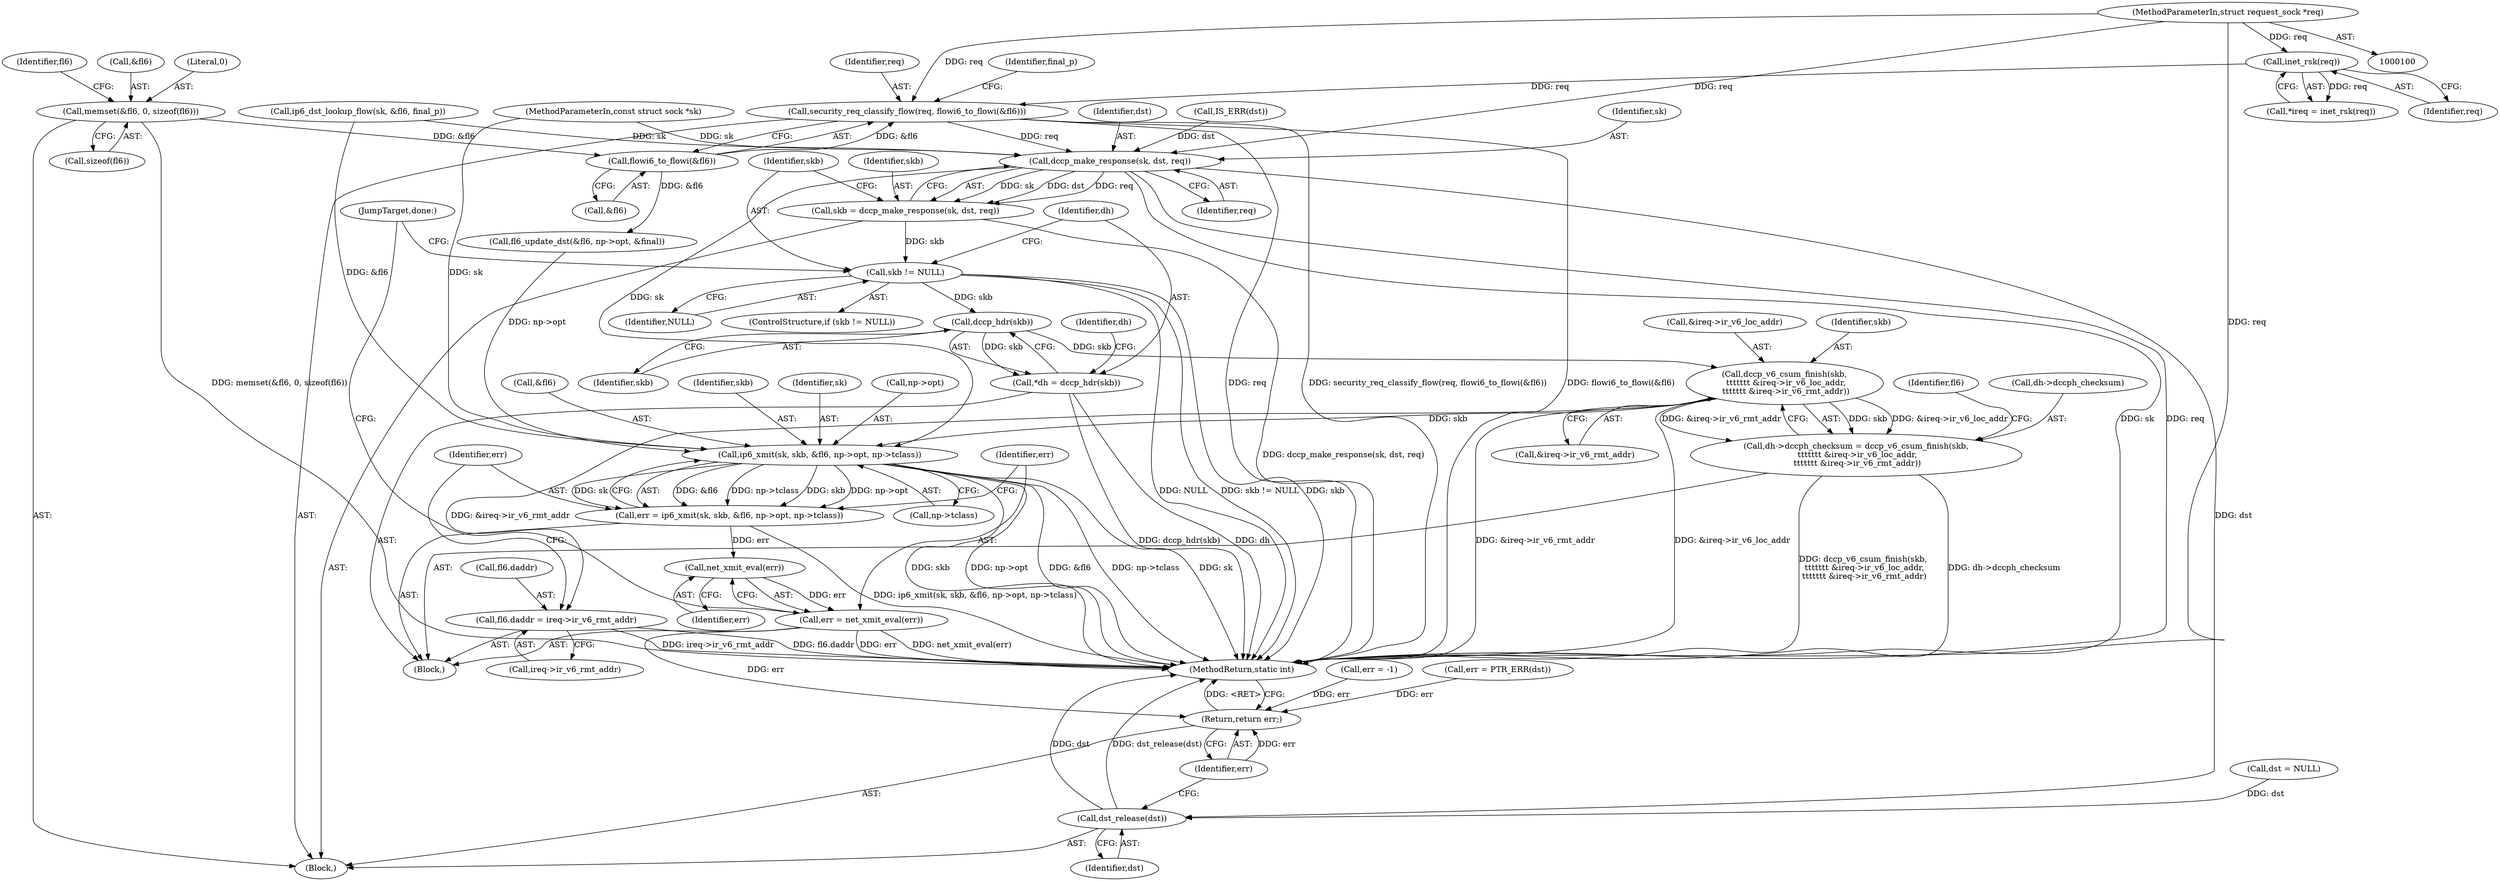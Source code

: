 digraph "1_linux_45f6fad84cc305103b28d73482b344d7f5b76f39_1@pointer" {
"1000176" [label="(Call,security_req_classify_flow(req, flowi6_to_flowi(&fl6)))"];
"1000107" [label="(Call,inet_rsk(req))"];
"1000102" [label="(MethodParameterIn,struct request_sock *req)"];
"1000178" [label="(Call,flowi6_to_flowi(&fl6))"];
"1000124" [label="(Call,memset(&fl6, 0, sizeof(fl6)))"];
"1000212" [label="(Call,dccp_make_response(sk, dst, req))"];
"1000210" [label="(Call,skb = dccp_make_response(sk, dst, req))"];
"1000217" [label="(Call,skb != NULL)"];
"1000224" [label="(Call,dccp_hdr(skb))"];
"1000222" [label="(Call,*dh = dccp_hdr(skb))"];
"1000230" [label="(Call,dccp_v6_csum_finish(skb,\n \t\t\t\t\t\t\t &ireq->ir_v6_loc_addr,\n \t\t\t\t\t\t\t &ireq->ir_v6_rmt_addr))"];
"1000226" [label="(Call,dh->dccph_checksum = dccp_v6_csum_finish(skb,\n \t\t\t\t\t\t\t &ireq->ir_v6_loc_addr,\n \t\t\t\t\t\t\t &ireq->ir_v6_rmt_addr))"];
"1000240" [label="(Call,fl6.daddr = ireq->ir_v6_rmt_addr)"];
"1000249" [label="(Call,ip6_xmit(sk, skb, &fl6, np->opt, np->tclass))"];
"1000247" [label="(Call,err = ip6_xmit(sk, skb, &fl6, np->opt, np->tclass))"];
"1000262" [label="(Call,net_xmit_eval(err))"];
"1000260" [label="(Call,err = net_xmit_eval(err))"];
"1000267" [label="(Return,return err;)"];
"1000265" [label="(Call,dst_release(dst))"];
"1000182" [label="(Identifier,final_p)"];
"1000242" [label="(Identifier,fl6)"];
"1000250" [label="(Identifier,sk)"];
"1000224" [label="(Call,dccp_hdr(skb))"];
"1000128" [label="(Call,sizeof(fl6))"];
"1000220" [label="(Block,)"];
"1000247" [label="(Call,err = ip6_xmit(sk, skb, &fl6, np->opt, np->tclass))"];
"1000267" [label="(Return,return err;)"];
"1000257" [label="(Call,np->tclass)"];
"1000232" [label="(Call,&ireq->ir_v6_loc_addr)"];
"1000177" [label="(Identifier,req)"];
"1000212" [label="(Call,dccp_make_response(sk, dst, req))"];
"1000223" [label="(Identifier,dh)"];
"1000252" [label="(Call,&fl6)"];
"1000215" [label="(Identifier,req)"];
"1000249" [label="(Call,ip6_xmit(sk, skb, &fl6, np->opt, np->tclass))"];
"1000222" [label="(Call,*dh = dccp_hdr(skb))"];
"1000206" [label="(Call,dst = NULL)"];
"1000225" [label="(Identifier,skb)"];
"1000248" [label="(Identifier,err)"];
"1000213" [label="(Identifier,sk)"];
"1000210" [label="(Call,skb = dccp_make_response(sk, dst, req))"];
"1000251" [label="(Identifier,skb)"];
"1000219" [label="(Identifier,NULL)"];
"1000101" [label="(MethodParameterIn,const struct sock *sk)"];
"1000119" [label="(Call,err = -1)"];
"1000108" [label="(Identifier,req)"];
"1000214" [label="(Identifier,dst)"];
"1000216" [label="(ControlStructure,if (skb != NULL))"];
"1000264" [label="(JumpTarget,done:)"];
"1000230" [label="(Call,dccp_v6_csum_finish(skb,\n \t\t\t\t\t\t\t &ireq->ir_v6_loc_addr,\n \t\t\t\t\t\t\t &ireq->ir_v6_rmt_addr))"];
"1000211" [label="(Identifier,skb)"];
"1000124" [label="(Call,memset(&fl6, 0, sizeof(fl6)))"];
"1000183" [label="(Call,fl6_update_dst(&fl6, np->opt, &final))"];
"1000178" [label="(Call,flowi6_to_flowi(&fl6))"];
"1000217" [label="(Call,skb != NULL)"];
"1000240" [label="(Call,fl6.daddr = ireq->ir_v6_rmt_addr)"];
"1000266" [label="(Identifier,dst)"];
"1000107" [label="(Call,inet_rsk(req))"];
"1000125" [label="(Call,&fl6)"];
"1000127" [label="(Literal,0)"];
"1000265" [label="(Call,dst_release(dst))"];
"1000103" [label="(Block,)"];
"1000102" [label="(MethodParameterIn,struct request_sock *req)"];
"1000228" [label="(Identifier,dh)"];
"1000202" [label="(Call,err = PTR_ERR(dst))"];
"1000269" [label="(MethodReturn,static int)"];
"1000244" [label="(Call,ireq->ir_v6_rmt_addr)"];
"1000241" [label="(Call,fl6.daddr)"];
"1000268" [label="(Identifier,err)"];
"1000179" [label="(Call,&fl6)"];
"1000226" [label="(Call,dh->dccph_checksum = dccp_v6_csum_finish(skb,\n \t\t\t\t\t\t\t &ireq->ir_v6_loc_addr,\n \t\t\t\t\t\t\t &ireq->ir_v6_rmt_addr))"];
"1000176" [label="(Call,security_req_classify_flow(req, flowi6_to_flowi(&fl6)))"];
"1000263" [label="(Identifier,err)"];
"1000132" [label="(Identifier,fl6)"];
"1000261" [label="(Identifier,err)"];
"1000231" [label="(Identifier,skb)"];
"1000260" [label="(Call,err = net_xmit_eval(err))"];
"1000218" [label="(Identifier,skb)"];
"1000105" [label="(Call,*ireq = inet_rsk(req))"];
"1000199" [label="(Call,IS_ERR(dst))"];
"1000193" [label="(Call,ip6_dst_lookup_flow(sk, &fl6, final_p))"];
"1000236" [label="(Call,&ireq->ir_v6_rmt_addr)"];
"1000262" [label="(Call,net_xmit_eval(err))"];
"1000227" [label="(Call,dh->dccph_checksum)"];
"1000254" [label="(Call,np->opt)"];
"1000176" -> "1000103"  [label="AST: "];
"1000176" -> "1000178"  [label="CFG: "];
"1000177" -> "1000176"  [label="AST: "];
"1000178" -> "1000176"  [label="AST: "];
"1000182" -> "1000176"  [label="CFG: "];
"1000176" -> "1000269"  [label="DDG: flowi6_to_flowi(&fl6)"];
"1000176" -> "1000269"  [label="DDG: security_req_classify_flow(req, flowi6_to_flowi(&fl6))"];
"1000176" -> "1000269"  [label="DDG: req"];
"1000107" -> "1000176"  [label="DDG: req"];
"1000102" -> "1000176"  [label="DDG: req"];
"1000178" -> "1000176"  [label="DDG: &fl6"];
"1000176" -> "1000212"  [label="DDG: req"];
"1000107" -> "1000105"  [label="AST: "];
"1000107" -> "1000108"  [label="CFG: "];
"1000108" -> "1000107"  [label="AST: "];
"1000105" -> "1000107"  [label="CFG: "];
"1000107" -> "1000105"  [label="DDG: req"];
"1000102" -> "1000107"  [label="DDG: req"];
"1000102" -> "1000100"  [label="AST: "];
"1000102" -> "1000269"  [label="DDG: req"];
"1000102" -> "1000212"  [label="DDG: req"];
"1000178" -> "1000179"  [label="CFG: "];
"1000179" -> "1000178"  [label="AST: "];
"1000124" -> "1000178"  [label="DDG: &fl6"];
"1000178" -> "1000183"  [label="DDG: &fl6"];
"1000124" -> "1000103"  [label="AST: "];
"1000124" -> "1000128"  [label="CFG: "];
"1000125" -> "1000124"  [label="AST: "];
"1000127" -> "1000124"  [label="AST: "];
"1000128" -> "1000124"  [label="AST: "];
"1000132" -> "1000124"  [label="CFG: "];
"1000124" -> "1000269"  [label="DDG: memset(&fl6, 0, sizeof(fl6))"];
"1000212" -> "1000210"  [label="AST: "];
"1000212" -> "1000215"  [label="CFG: "];
"1000213" -> "1000212"  [label="AST: "];
"1000214" -> "1000212"  [label="AST: "];
"1000215" -> "1000212"  [label="AST: "];
"1000210" -> "1000212"  [label="CFG: "];
"1000212" -> "1000269"  [label="DDG: sk"];
"1000212" -> "1000269"  [label="DDG: req"];
"1000212" -> "1000210"  [label="DDG: sk"];
"1000212" -> "1000210"  [label="DDG: dst"];
"1000212" -> "1000210"  [label="DDG: req"];
"1000193" -> "1000212"  [label="DDG: sk"];
"1000101" -> "1000212"  [label="DDG: sk"];
"1000199" -> "1000212"  [label="DDG: dst"];
"1000212" -> "1000249"  [label="DDG: sk"];
"1000212" -> "1000265"  [label="DDG: dst"];
"1000210" -> "1000103"  [label="AST: "];
"1000211" -> "1000210"  [label="AST: "];
"1000218" -> "1000210"  [label="CFG: "];
"1000210" -> "1000269"  [label="DDG: dccp_make_response(sk, dst, req)"];
"1000210" -> "1000217"  [label="DDG: skb"];
"1000217" -> "1000216"  [label="AST: "];
"1000217" -> "1000219"  [label="CFG: "];
"1000218" -> "1000217"  [label="AST: "];
"1000219" -> "1000217"  [label="AST: "];
"1000223" -> "1000217"  [label="CFG: "];
"1000264" -> "1000217"  [label="CFG: "];
"1000217" -> "1000269"  [label="DDG: NULL"];
"1000217" -> "1000269"  [label="DDG: skb != NULL"];
"1000217" -> "1000269"  [label="DDG: skb"];
"1000217" -> "1000224"  [label="DDG: skb"];
"1000224" -> "1000222"  [label="AST: "];
"1000224" -> "1000225"  [label="CFG: "];
"1000225" -> "1000224"  [label="AST: "];
"1000222" -> "1000224"  [label="CFG: "];
"1000224" -> "1000222"  [label="DDG: skb"];
"1000224" -> "1000230"  [label="DDG: skb"];
"1000222" -> "1000220"  [label="AST: "];
"1000223" -> "1000222"  [label="AST: "];
"1000228" -> "1000222"  [label="CFG: "];
"1000222" -> "1000269"  [label="DDG: dh"];
"1000222" -> "1000269"  [label="DDG: dccp_hdr(skb)"];
"1000230" -> "1000226"  [label="AST: "];
"1000230" -> "1000236"  [label="CFG: "];
"1000231" -> "1000230"  [label="AST: "];
"1000232" -> "1000230"  [label="AST: "];
"1000236" -> "1000230"  [label="AST: "];
"1000226" -> "1000230"  [label="CFG: "];
"1000230" -> "1000269"  [label="DDG: &ireq->ir_v6_rmt_addr"];
"1000230" -> "1000269"  [label="DDG: &ireq->ir_v6_loc_addr"];
"1000230" -> "1000226"  [label="DDG: skb"];
"1000230" -> "1000226"  [label="DDG: &ireq->ir_v6_loc_addr"];
"1000230" -> "1000226"  [label="DDG: &ireq->ir_v6_rmt_addr"];
"1000230" -> "1000240"  [label="DDG: &ireq->ir_v6_rmt_addr"];
"1000230" -> "1000249"  [label="DDG: skb"];
"1000226" -> "1000220"  [label="AST: "];
"1000227" -> "1000226"  [label="AST: "];
"1000242" -> "1000226"  [label="CFG: "];
"1000226" -> "1000269"  [label="DDG: dh->dccph_checksum"];
"1000226" -> "1000269"  [label="DDG: dccp_v6_csum_finish(skb,\n \t\t\t\t\t\t\t &ireq->ir_v6_loc_addr,\n \t\t\t\t\t\t\t &ireq->ir_v6_rmt_addr)"];
"1000240" -> "1000220"  [label="AST: "];
"1000240" -> "1000244"  [label="CFG: "];
"1000241" -> "1000240"  [label="AST: "];
"1000244" -> "1000240"  [label="AST: "];
"1000248" -> "1000240"  [label="CFG: "];
"1000240" -> "1000269"  [label="DDG: ireq->ir_v6_rmt_addr"];
"1000240" -> "1000269"  [label="DDG: fl6.daddr"];
"1000249" -> "1000247"  [label="AST: "];
"1000249" -> "1000257"  [label="CFG: "];
"1000250" -> "1000249"  [label="AST: "];
"1000251" -> "1000249"  [label="AST: "];
"1000252" -> "1000249"  [label="AST: "];
"1000254" -> "1000249"  [label="AST: "];
"1000257" -> "1000249"  [label="AST: "];
"1000247" -> "1000249"  [label="CFG: "];
"1000249" -> "1000269"  [label="DDG: skb"];
"1000249" -> "1000269"  [label="DDG: np->opt"];
"1000249" -> "1000269"  [label="DDG: &fl6"];
"1000249" -> "1000269"  [label="DDG: np->tclass"];
"1000249" -> "1000269"  [label="DDG: sk"];
"1000249" -> "1000247"  [label="DDG: &fl6"];
"1000249" -> "1000247"  [label="DDG: np->tclass"];
"1000249" -> "1000247"  [label="DDG: skb"];
"1000249" -> "1000247"  [label="DDG: np->opt"];
"1000249" -> "1000247"  [label="DDG: sk"];
"1000101" -> "1000249"  [label="DDG: sk"];
"1000193" -> "1000249"  [label="DDG: &fl6"];
"1000183" -> "1000249"  [label="DDG: np->opt"];
"1000247" -> "1000220"  [label="AST: "];
"1000248" -> "1000247"  [label="AST: "];
"1000261" -> "1000247"  [label="CFG: "];
"1000247" -> "1000269"  [label="DDG: ip6_xmit(sk, skb, &fl6, np->opt, np->tclass)"];
"1000247" -> "1000262"  [label="DDG: err"];
"1000262" -> "1000260"  [label="AST: "];
"1000262" -> "1000263"  [label="CFG: "];
"1000263" -> "1000262"  [label="AST: "];
"1000260" -> "1000262"  [label="CFG: "];
"1000262" -> "1000260"  [label="DDG: err"];
"1000260" -> "1000220"  [label="AST: "];
"1000261" -> "1000260"  [label="AST: "];
"1000264" -> "1000260"  [label="CFG: "];
"1000260" -> "1000269"  [label="DDG: net_xmit_eval(err)"];
"1000260" -> "1000269"  [label="DDG: err"];
"1000260" -> "1000267"  [label="DDG: err"];
"1000267" -> "1000103"  [label="AST: "];
"1000267" -> "1000268"  [label="CFG: "];
"1000268" -> "1000267"  [label="AST: "];
"1000269" -> "1000267"  [label="CFG: "];
"1000267" -> "1000269"  [label="DDG: <RET>"];
"1000268" -> "1000267"  [label="DDG: err"];
"1000202" -> "1000267"  [label="DDG: err"];
"1000119" -> "1000267"  [label="DDG: err"];
"1000265" -> "1000103"  [label="AST: "];
"1000265" -> "1000266"  [label="CFG: "];
"1000266" -> "1000265"  [label="AST: "];
"1000268" -> "1000265"  [label="CFG: "];
"1000265" -> "1000269"  [label="DDG: dst"];
"1000265" -> "1000269"  [label="DDG: dst_release(dst)"];
"1000206" -> "1000265"  [label="DDG: dst"];
}
